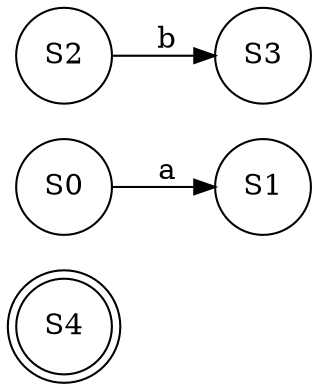 digraph DFA {
    rankdir=LR;
    size="9,5"
    node [shape = doublecircle];  S4 ;
    node [shape = circle];
    S0 -> S1 [ label = "a" ];
    S2 -> S3 [ label = "b" ];
}
